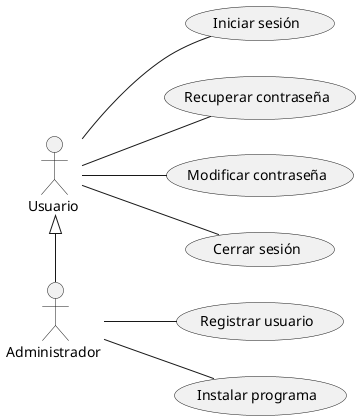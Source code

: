 @startuml

left to right direction
:Administrador : as A2

usecase "Registrar usuario" as UC5
usecase "Instalar programa" as UC6

A2 -- UC5
A2 -- UC6

:Usuario : as A1

usecase "Iniciar sesión" as UC1
usecase "Recuperar contraseña" as UC2
usecase "Modificar contraseña" as UC3
usecase "Cerrar sesión" as UC4
A1 <|- A2
A1 -- UC1
A1 -- UC2
A1 -- UC3
A1 -- UC4


@enduml
